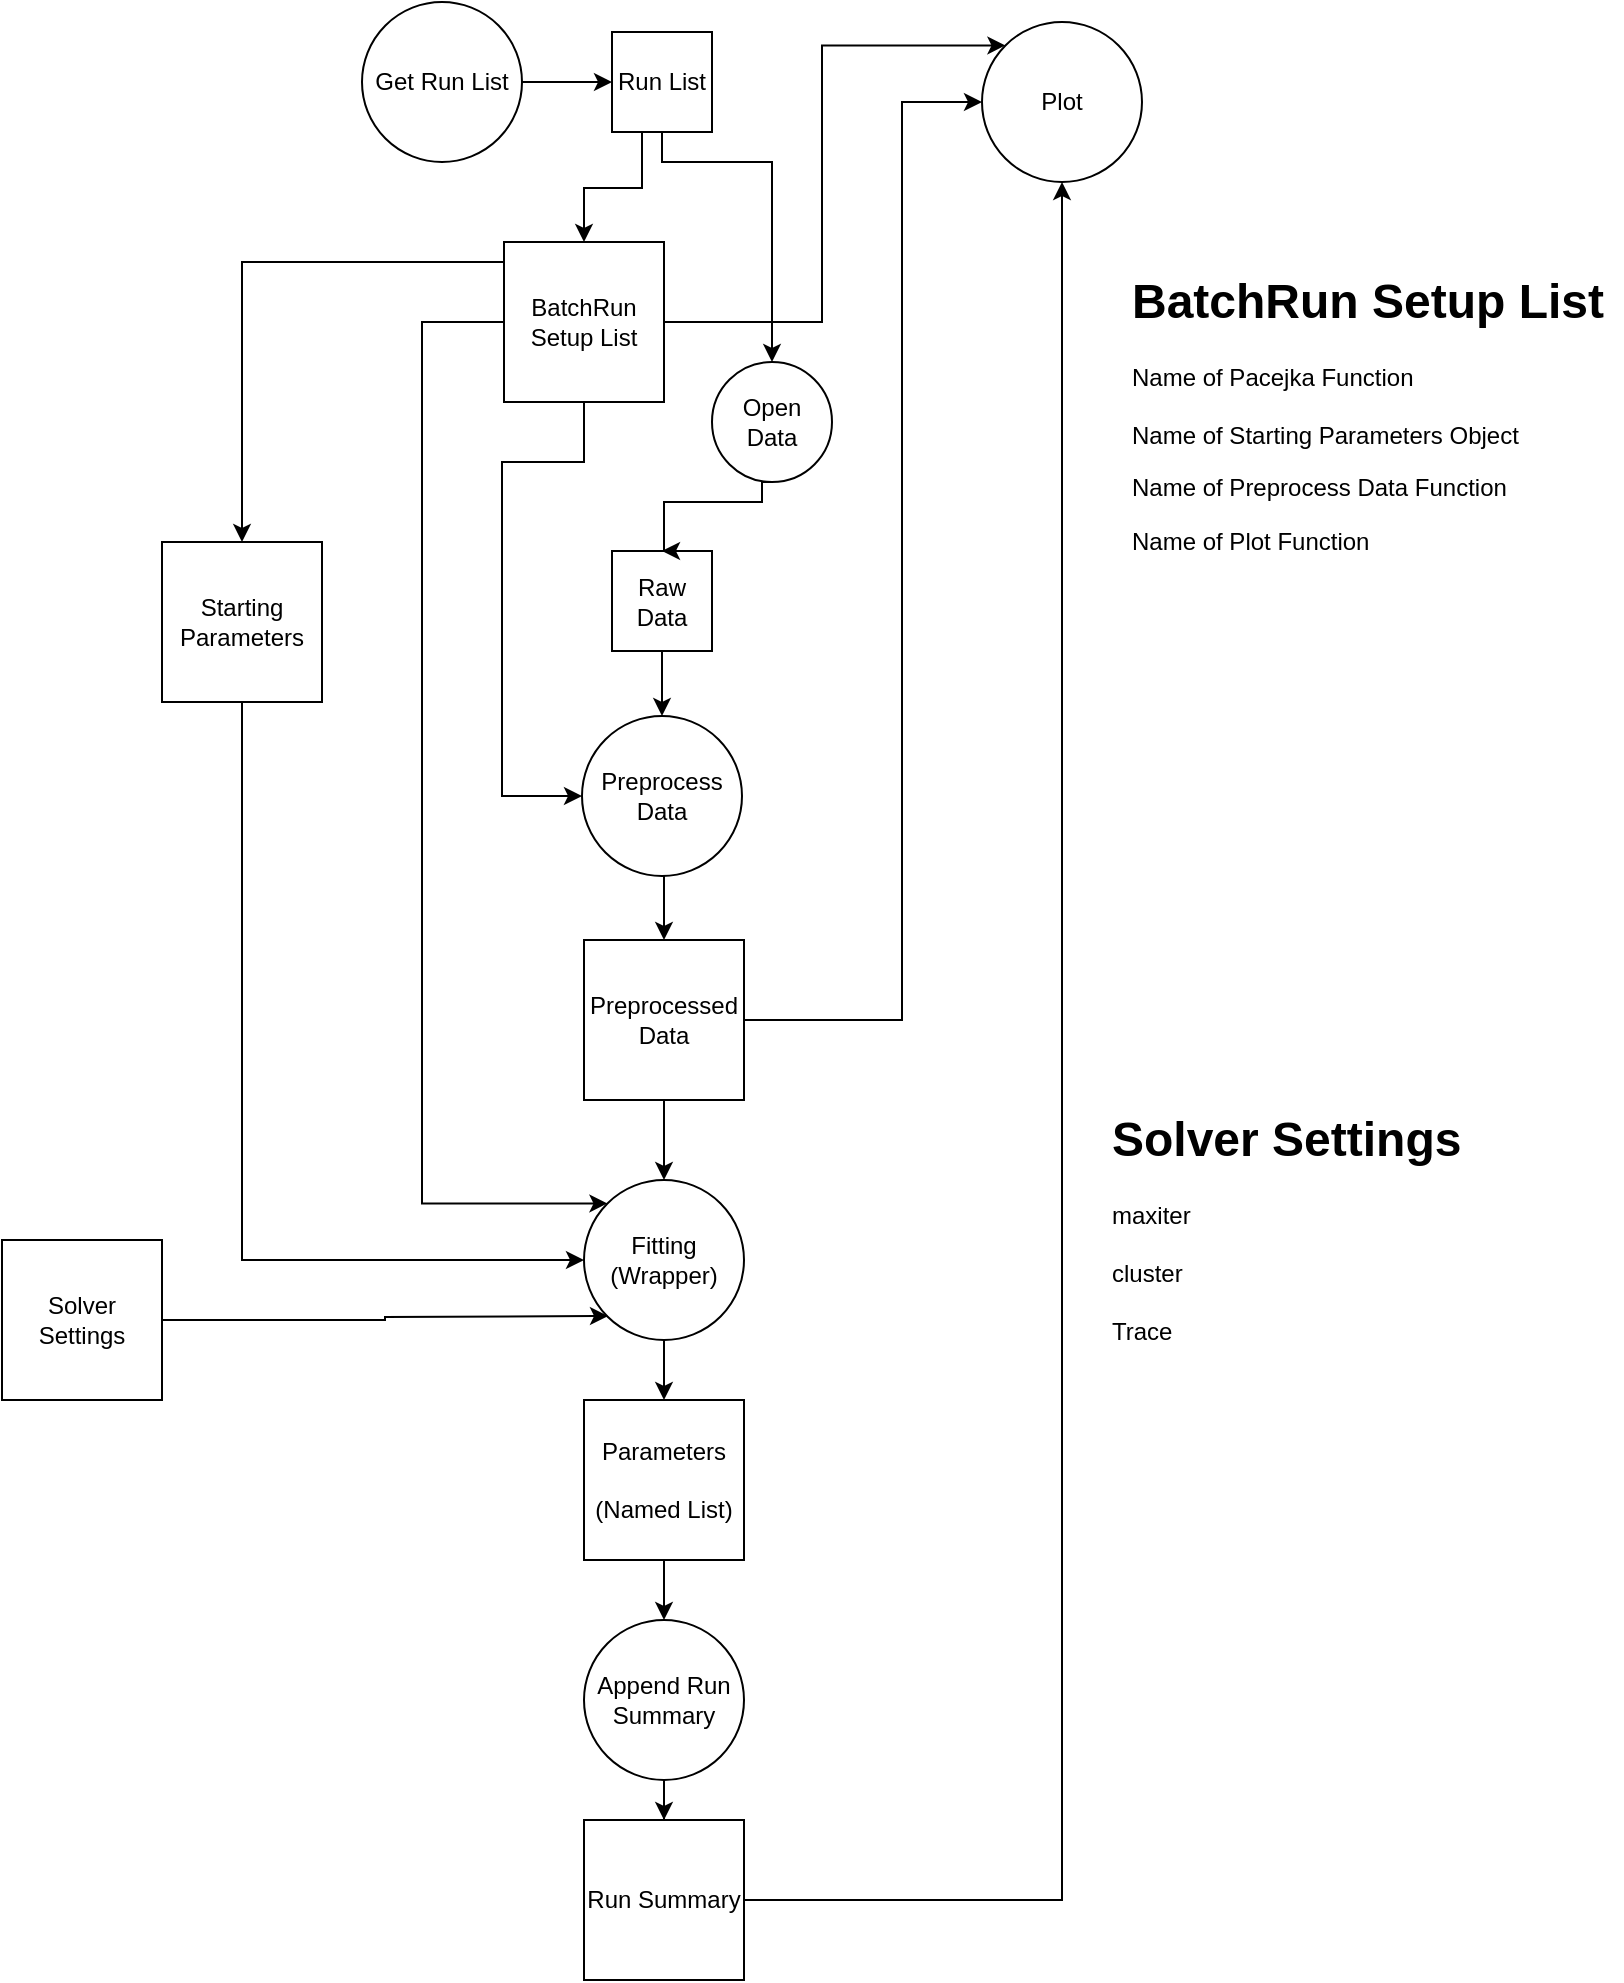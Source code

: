 <mxfile version="12.1.5" type="device" pages="1"><diagram id="o5LtAJ223sGwX60I7vUM" name="Page-1"><mxGraphModel dx="1408" dy="777" grid="1" gridSize="10" guides="1" tooltips="1" connect="1" arrows="1" fold="1" page="1" pageScale="1" pageWidth="850" pageHeight="1100" math="0" shadow="0"><root><mxCell id="0"/><mxCell id="1" parent="0"/><mxCell id="dStCwjH8hEVvOjeux9es-3" style="edgeStyle=orthogonalEdgeStyle;rounded=0;orthogonalLoop=1;jettySize=auto;html=1;" edge="1" parent="1" source="dStCwjH8hEVvOjeux9es-1" target="dStCwjH8hEVvOjeux9es-2"><mxGeometry relative="1" as="geometry"/></mxCell><mxCell id="dStCwjH8hEVvOjeux9es-1" value="Raw Data" style="whiteSpace=wrap;html=1;aspect=fixed;" vertex="1" parent="1"><mxGeometry x="335" y="294.5" width="50" height="50" as="geometry"/></mxCell><mxCell id="dStCwjH8hEVvOjeux9es-13" value="" style="edgeStyle=orthogonalEdgeStyle;rounded=0;orthogonalLoop=1;jettySize=auto;html=1;entryX=0.5;entryY=0;entryDx=0;entryDy=0;" edge="1" parent="1" source="dStCwjH8hEVvOjeux9es-2" target="dStCwjH8hEVvOjeux9es-12"><mxGeometry relative="1" as="geometry"><Array as="points"><mxPoint x="361" y="489"/><mxPoint x="361" y="489"/></Array></mxGeometry></mxCell><mxCell id="dStCwjH8hEVvOjeux9es-2" value="Preprocess Data" style="ellipse;whiteSpace=wrap;html=1;aspect=fixed;" vertex="1" parent="1"><mxGeometry x="320" y="377" width="80" height="80" as="geometry"/></mxCell><mxCell id="dStCwjH8hEVvOjeux9es-8" style="edgeStyle=orthogonalEdgeStyle;rounded=0;orthogonalLoop=1;jettySize=auto;html=1;entryX=0;entryY=0.5;entryDx=0;entryDy=0;" edge="1" parent="1" source="dStCwjH8hEVvOjeux9es-4" target="dStCwjH8hEVvOjeux9es-6"><mxGeometry relative="1" as="geometry"/></mxCell><mxCell id="dStCwjH8hEVvOjeux9es-4" value="Get Run List" style="ellipse;whiteSpace=wrap;html=1;aspect=fixed;" vertex="1" parent="1"><mxGeometry x="210" y="20" width="80" height="80" as="geometry"/></mxCell><mxCell id="dStCwjH8hEVvOjeux9es-17" style="edgeStyle=orthogonalEdgeStyle;rounded=0;orthogonalLoop=1;jettySize=auto;html=1;exitX=0.5;exitY=1;exitDx=0;exitDy=0;entryX=0;entryY=0.5;entryDx=0;entryDy=0;" edge="1" parent="1" source="dStCwjH8hEVvOjeux9es-56" target="dStCwjH8hEVvOjeux9es-2"><mxGeometry relative="1" as="geometry"><mxPoint x="320" y="320" as="targetPoint"/><Array as="points"><mxPoint x="321" y="250"/><mxPoint x="280" y="250"/><mxPoint x="280" y="417"/></Array></mxGeometry></mxCell><mxCell id="dStCwjH8hEVvOjeux9es-41" style="edgeStyle=orthogonalEdgeStyle;rounded=0;orthogonalLoop=1;jettySize=auto;html=1;exitX=0.5;exitY=1;exitDx=0;exitDy=0;entryX=0.5;entryY=0;entryDx=0;entryDy=0;" edge="1" parent="1" source="dStCwjH8hEVvOjeux9es-6" target="dStCwjH8hEVvOjeux9es-39"><mxGeometry relative="1" as="geometry"><Array as="points"><mxPoint x="360" y="100"/><mxPoint x="415" y="100"/></Array></mxGeometry></mxCell><mxCell id="dStCwjH8hEVvOjeux9es-44" style="edgeStyle=orthogonalEdgeStyle;rounded=0;orthogonalLoop=1;jettySize=auto;html=1;exitX=0;exitY=0.25;exitDx=0;exitDy=0;entryX=0.5;entryY=0;entryDx=0;entryDy=0;" edge="1" parent="1" source="dStCwjH8hEVvOjeux9es-56" target="dStCwjH8hEVvOjeux9es-43"><mxGeometry relative="1" as="geometry"><Array as="points"><mxPoint x="281" y="150"/><mxPoint x="150" y="150"/></Array></mxGeometry></mxCell><mxCell id="dStCwjH8hEVvOjeux9es-57" style="edgeStyle=orthogonalEdgeStyle;rounded=0;orthogonalLoop=1;jettySize=auto;html=1;entryX=0.5;entryY=0;entryDx=0;entryDy=0;" edge="1" parent="1" source="dStCwjH8hEVvOjeux9es-6" target="dStCwjH8hEVvOjeux9es-56"><mxGeometry relative="1" as="geometry"><Array as="points"><mxPoint x="350" y="113"/><mxPoint x="321" y="113"/></Array></mxGeometry></mxCell><mxCell id="dStCwjH8hEVvOjeux9es-6" value="Run List" style="whiteSpace=wrap;html=1;aspect=fixed;" vertex="1" parent="1"><mxGeometry x="335" y="35" width="50" height="50" as="geometry"/></mxCell><mxCell id="dStCwjH8hEVvOjeux9es-16" style="edgeStyle=orthogonalEdgeStyle;rounded=0;orthogonalLoop=1;jettySize=auto;html=1;" edge="1" parent="1" source="dStCwjH8hEVvOjeux9es-12" target="dStCwjH8hEVvOjeux9es-14"><mxGeometry relative="1" as="geometry"/></mxCell><mxCell id="dStCwjH8hEVvOjeux9es-36" value="" style="edgeStyle=orthogonalEdgeStyle;rounded=0;orthogonalLoop=1;jettySize=auto;html=1;entryX=0;entryY=0.5;entryDx=0;entryDy=0;exitX=1;exitY=0.5;exitDx=0;exitDy=0;" edge="1" parent="1" source="dStCwjH8hEVvOjeux9es-12" target="dStCwjH8hEVvOjeux9es-34"><mxGeometry relative="1" as="geometry"><mxPoint x="480" y="450" as="targetPoint"/><Array as="points"><mxPoint x="480" y="529"/><mxPoint x="480" y="70"/></Array></mxGeometry></mxCell><mxCell id="dStCwjH8hEVvOjeux9es-12" value="&lt;div&gt;Preprocessed Data&lt;/div&gt;" style="whiteSpace=wrap;html=1;aspect=fixed;" vertex="1" parent="1"><mxGeometry x="321" y="489" width="80" height="80" as="geometry"/></mxCell><mxCell id="dStCwjH8hEVvOjeux9es-24" value="" style="edgeStyle=orthogonalEdgeStyle;rounded=0;orthogonalLoop=1;jettySize=auto;html=1;" edge="1" parent="1" source="dStCwjH8hEVvOjeux9es-14" target="dStCwjH8hEVvOjeux9es-21"><mxGeometry relative="1" as="geometry"/></mxCell><mxCell id="dStCwjH8hEVvOjeux9es-14" value="Fitting (Wrapper)" style="ellipse;whiteSpace=wrap;html=1;aspect=fixed;" vertex="1" parent="1"><mxGeometry x="321" y="609" width="80" height="80" as="geometry"/></mxCell><mxCell id="dStCwjH8hEVvOjeux9es-29" value="" style="edgeStyle=orthogonalEdgeStyle;rounded=0;orthogonalLoop=1;jettySize=auto;html=1;" edge="1" parent="1" source="dStCwjH8hEVvOjeux9es-19" target="dStCwjH8hEVvOjeux9es-28"><mxGeometry relative="1" as="geometry"/></mxCell><mxCell id="dStCwjH8hEVvOjeux9es-19" value="Append Run Summary" style="ellipse;whiteSpace=wrap;html=1;aspect=fixed;" vertex="1" parent="1"><mxGeometry x="321" y="829" width="80" height="80" as="geometry"/></mxCell><mxCell id="dStCwjH8hEVvOjeux9es-27" value="" style="edgeStyle=orthogonalEdgeStyle;rounded=0;orthogonalLoop=1;jettySize=auto;html=1;" edge="1" parent="1" source="dStCwjH8hEVvOjeux9es-21" target="dStCwjH8hEVvOjeux9es-19"><mxGeometry relative="1" as="geometry"/></mxCell><mxCell id="dStCwjH8hEVvOjeux9es-21" value="&lt;div&gt;Parameters&lt;/div&gt;&lt;div&gt;&lt;br&gt;&lt;/div&gt;&lt;div&gt;(Named List)&lt;br&gt;&lt;/div&gt;" style="whiteSpace=wrap;html=1;aspect=fixed;" vertex="1" parent="1"><mxGeometry x="321" y="719" width="80" height="80" as="geometry"/></mxCell><mxCell id="dStCwjH8hEVvOjeux9es-32" value="" style="edgeStyle=orthogonalEdgeStyle;rounded=0;orthogonalLoop=1;jettySize=auto;html=1;entryX=0.5;entryY=1;entryDx=0;entryDy=0;exitX=1;exitY=0.5;exitDx=0;exitDy=0;" edge="1" parent="1" source="dStCwjH8hEVvOjeux9es-28" target="dStCwjH8hEVvOjeux9es-34"><mxGeometry relative="1" as="geometry"><mxPoint x="510" y="245" as="targetPoint"/></mxGeometry></mxCell><mxCell id="dStCwjH8hEVvOjeux9es-28" value="&lt;div&gt;Run Summary&lt;br&gt;&lt;/div&gt;" style="whiteSpace=wrap;html=1;aspect=fixed;" vertex="1" parent="1"><mxGeometry x="321" y="929" width="80" height="80" as="geometry"/></mxCell><mxCell id="dStCwjH8hEVvOjeux9es-34" value="Plot" style="ellipse;whiteSpace=wrap;html=1;aspect=fixed;" vertex="1" parent="1"><mxGeometry x="520" y="30" width="80" height="80" as="geometry"/></mxCell><mxCell id="dStCwjH8hEVvOjeux9es-40" style="edgeStyle=orthogonalEdgeStyle;rounded=0;orthogonalLoop=1;jettySize=auto;html=1;exitX=0.5;exitY=1;exitDx=0;exitDy=0;entryX=0.5;entryY=0;entryDx=0;entryDy=0;" edge="1" parent="1" source="dStCwjH8hEVvOjeux9es-39" target="dStCwjH8hEVvOjeux9es-1"><mxGeometry relative="1" as="geometry"><Array as="points"><mxPoint x="410" y="260"/><mxPoint x="410" y="270"/><mxPoint x="361" y="270"/></Array></mxGeometry></mxCell><mxCell id="dStCwjH8hEVvOjeux9es-39" value="Open Data" style="ellipse;whiteSpace=wrap;html=1;aspect=fixed;" vertex="1" parent="1"><mxGeometry x="385" y="200" width="60" height="60" as="geometry"/></mxCell><mxCell id="dStCwjH8hEVvOjeux9es-61" style="edgeStyle=orthogonalEdgeStyle;rounded=0;orthogonalLoop=1;jettySize=auto;html=1;entryX=0;entryY=0.5;entryDx=0;entryDy=0;exitX=0.5;exitY=1;exitDx=0;exitDy=0;" edge="1" parent="1" source="dStCwjH8hEVvOjeux9es-43" target="dStCwjH8hEVvOjeux9es-14"><mxGeometry relative="1" as="geometry"><Array as="points"><mxPoint x="150" y="649"/></Array></mxGeometry></mxCell><mxCell id="dStCwjH8hEVvOjeux9es-43" value="Starting Parameters" style="whiteSpace=wrap;html=1;aspect=fixed;" vertex="1" parent="1"><mxGeometry x="110" y="290" width="80" height="80" as="geometry"/></mxCell><mxCell id="dStCwjH8hEVvOjeux9es-54" style="edgeStyle=orthogonalEdgeStyle;rounded=0;orthogonalLoop=1;jettySize=auto;html=1;" edge="1" parent="1" source="dStCwjH8hEVvOjeux9es-52"><mxGeometry relative="1" as="geometry"><mxPoint x="333" y="677" as="targetPoint"/></mxGeometry></mxCell><mxCell id="dStCwjH8hEVvOjeux9es-52" value="&lt;div&gt;Solver Settings&lt;br&gt;&lt;/div&gt;" style="whiteSpace=wrap;html=1;aspect=fixed;" vertex="1" parent="1"><mxGeometry x="30" y="639" width="80" height="80" as="geometry"/></mxCell><mxCell id="dStCwjH8hEVvOjeux9es-58" style="edgeStyle=orthogonalEdgeStyle;rounded=0;orthogonalLoop=1;jettySize=auto;html=1;entryX=0;entryY=0;entryDx=0;entryDy=0;" edge="1" parent="1" source="dStCwjH8hEVvOjeux9es-56" target="dStCwjH8hEVvOjeux9es-34"><mxGeometry relative="1" as="geometry"><Array as="points"><mxPoint x="440" y="180"/><mxPoint x="440" y="42"/></Array></mxGeometry></mxCell><mxCell id="dStCwjH8hEVvOjeux9es-63" style="edgeStyle=orthogonalEdgeStyle;rounded=0;orthogonalLoop=1;jettySize=auto;html=1;exitX=0;exitY=0.5;exitDx=0;exitDy=0;entryX=0;entryY=0;entryDx=0;entryDy=0;" edge="1" parent="1" source="dStCwjH8hEVvOjeux9es-56" target="dStCwjH8hEVvOjeux9es-14"><mxGeometry relative="1" as="geometry"><Array as="points"><mxPoint x="240" y="180"/><mxPoint x="240" y="621"/></Array></mxGeometry></mxCell><mxCell id="dStCwjH8hEVvOjeux9es-56" value="BatchRun Setup List" style="whiteSpace=wrap;html=1;aspect=fixed;" vertex="1" parent="1"><mxGeometry x="281" y="140" width="80" height="80" as="geometry"/></mxCell><mxCell id="dStCwjH8hEVvOjeux9es-60" value="&lt;h1&gt;BatchRun Setup List&lt;br&gt;&lt;/h1&gt;&lt;p&gt;Name of Pacejka Function&lt;br&gt;&lt;br&gt;Name of Starting Parameters Object&lt;/p&gt;&lt;p&gt;Name of Preprocess Data Function&lt;/p&gt;&lt;p&gt;Name of Plot Function&lt;br&gt;&lt;/p&gt;" style="text;html=1;strokeColor=none;fillColor=none;spacing=5;spacingTop=-20;whiteSpace=wrap;overflow=hidden;rounded=0;" vertex="1" parent="1"><mxGeometry x="590" y="150" width="250" height="190" as="geometry"/></mxCell><mxCell id="dStCwjH8hEVvOjeux9es-64" value="&lt;h1&gt;Solver Settings&lt;br&gt;&lt;/h1&gt;&lt;div&gt;maxiter&lt;/div&gt;&lt;div&gt;&lt;br&gt;&lt;/div&gt;&lt;div&gt;cluster&lt;/div&gt;&lt;div&gt;&lt;br&gt;&lt;/div&gt;&lt;div&gt;Trace&lt;br&gt;&lt;/div&gt;" style="text;html=1;strokeColor=none;fillColor=none;spacing=5;spacingTop=-20;whiteSpace=wrap;overflow=hidden;rounded=0;" vertex="1" parent="1"><mxGeometry x="580" y="569" width="250" height="190" as="geometry"/></mxCell></root></mxGraphModel></diagram></mxfile>